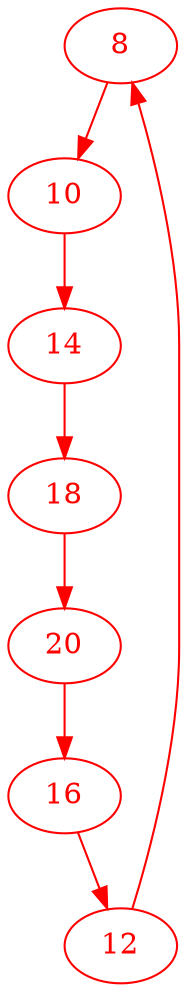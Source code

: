 digraph g{
node [color = red, fontcolor=red]; 8 10 12 14 16 18 20 ;
8 -> 10 [color=red] ;
10 -> 14 [color=red] ;
12 -> 8 [color=red] ;
14 -> 18 [color=red] ;
16 -> 12 [color=red] ;
18 -> 20 [color=red] ;
20 -> 16 [color=red] ;
}